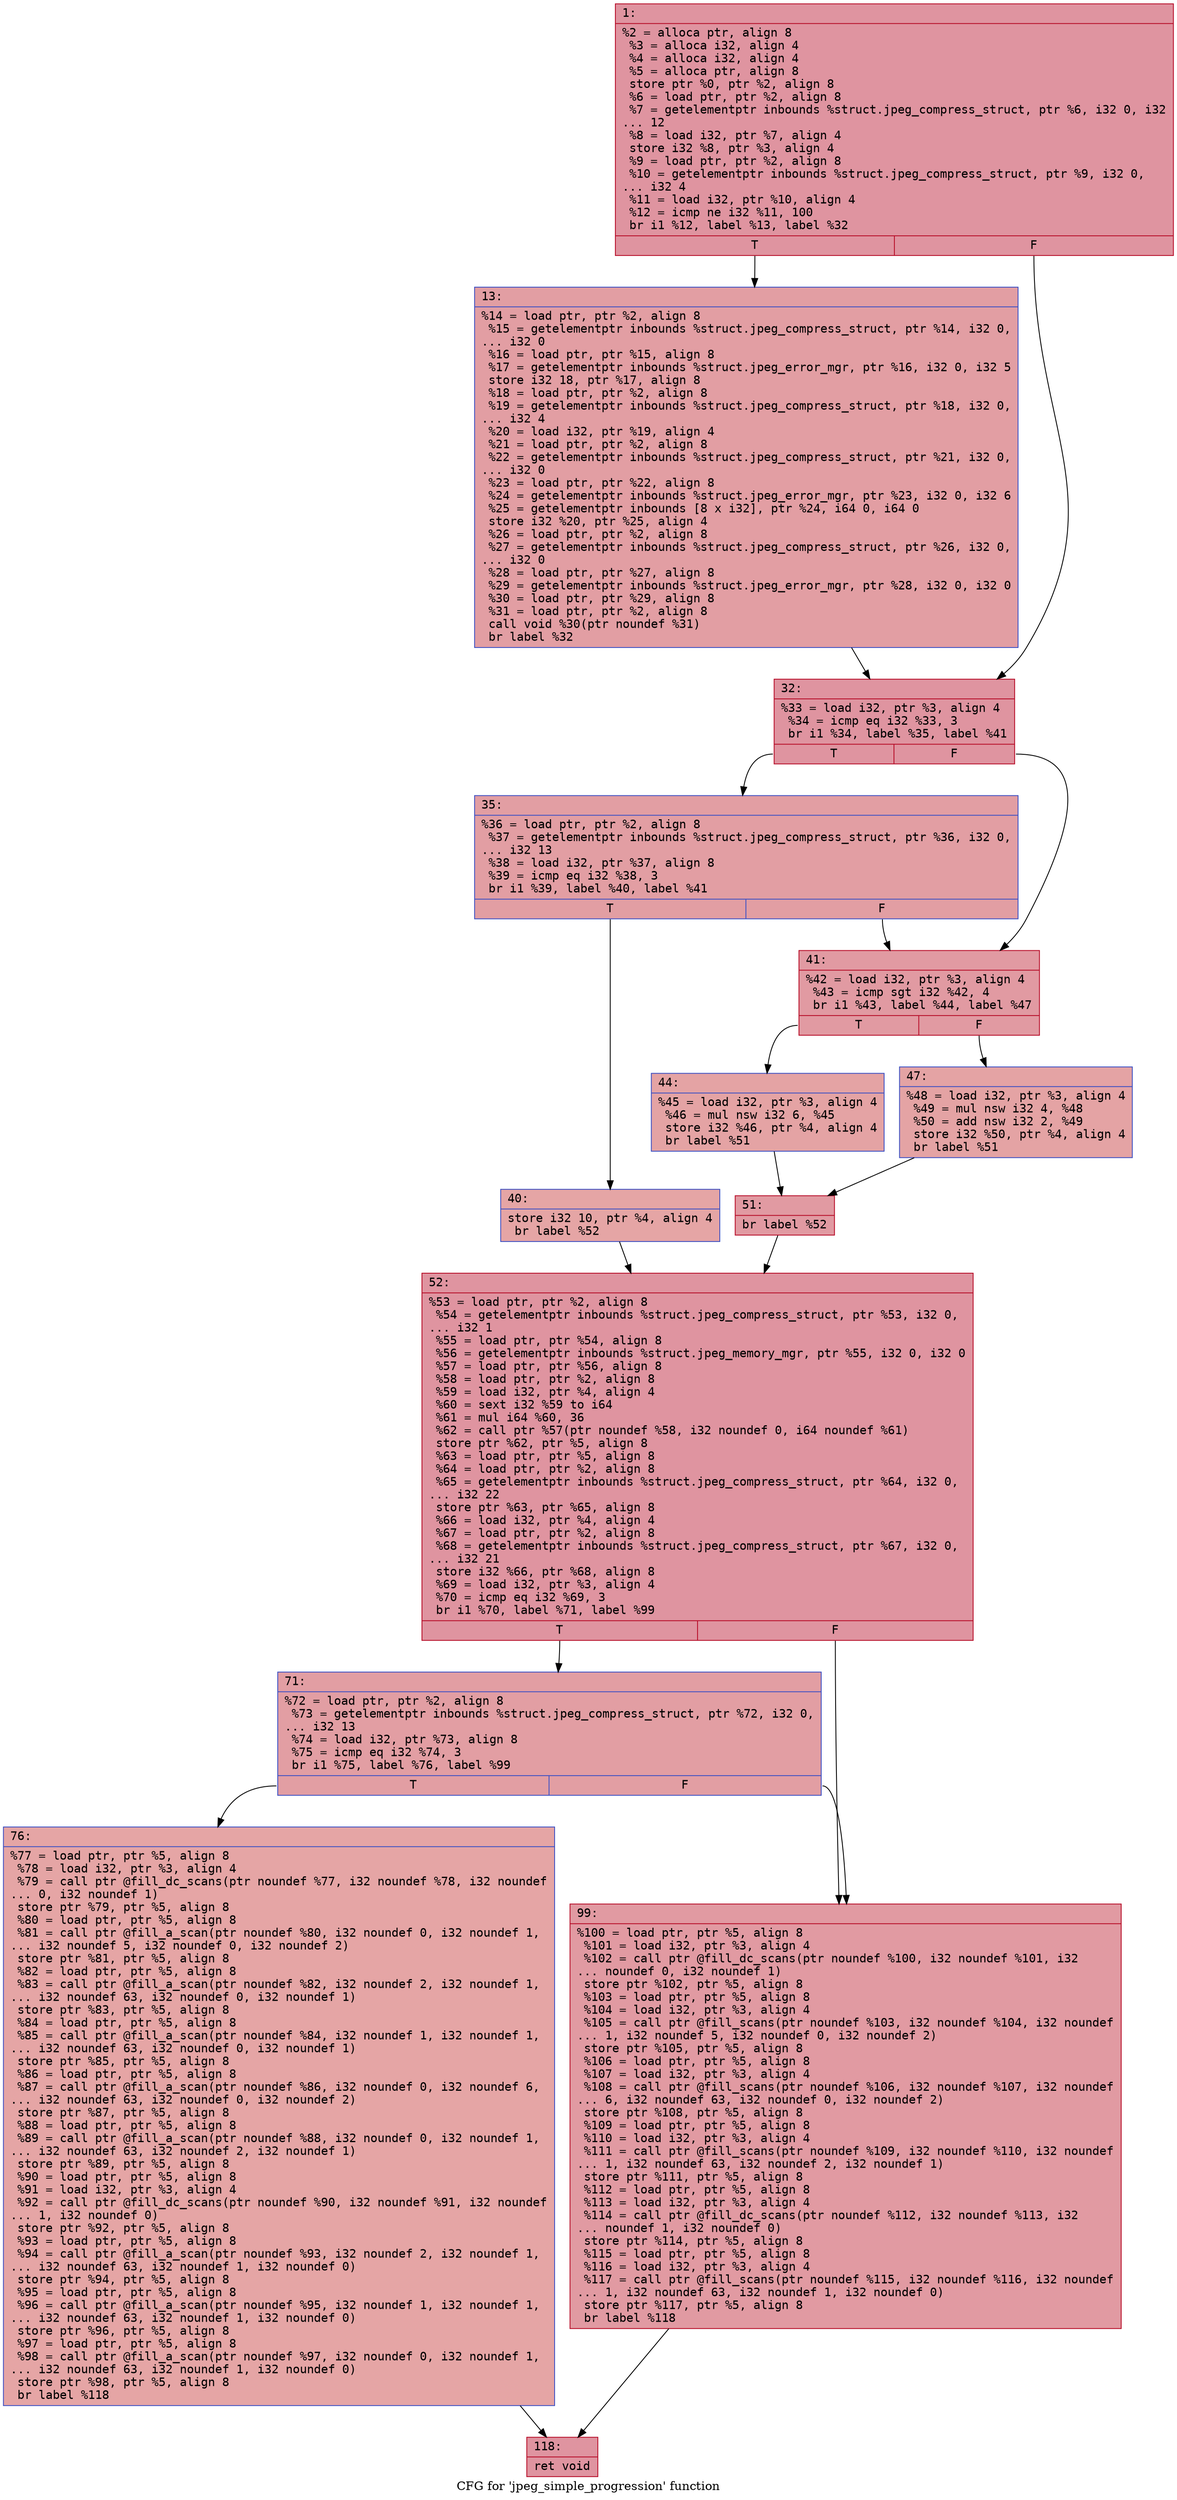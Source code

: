 digraph "CFG for 'jpeg_simple_progression' function" {
	label="CFG for 'jpeg_simple_progression' function";

	Node0x6000025bb520 [shape=record,color="#b70d28ff", style=filled, fillcolor="#b70d2870" fontname="Courier",label="{1:\l|  %2 = alloca ptr, align 8\l  %3 = alloca i32, align 4\l  %4 = alloca i32, align 4\l  %5 = alloca ptr, align 8\l  store ptr %0, ptr %2, align 8\l  %6 = load ptr, ptr %2, align 8\l  %7 = getelementptr inbounds %struct.jpeg_compress_struct, ptr %6, i32 0, i32\l... 12\l  %8 = load i32, ptr %7, align 4\l  store i32 %8, ptr %3, align 4\l  %9 = load ptr, ptr %2, align 8\l  %10 = getelementptr inbounds %struct.jpeg_compress_struct, ptr %9, i32 0,\l... i32 4\l  %11 = load i32, ptr %10, align 4\l  %12 = icmp ne i32 %11, 100\l  br i1 %12, label %13, label %32\l|{<s0>T|<s1>F}}"];
	Node0x6000025bb520:s0 -> Node0x6000025bb570[tooltip="1 -> 13\nProbability 50.00%" ];
	Node0x6000025bb520:s1 -> Node0x6000025bb5c0[tooltip="1 -> 32\nProbability 50.00%" ];
	Node0x6000025bb570 [shape=record,color="#3d50c3ff", style=filled, fillcolor="#be242e70" fontname="Courier",label="{13:\l|  %14 = load ptr, ptr %2, align 8\l  %15 = getelementptr inbounds %struct.jpeg_compress_struct, ptr %14, i32 0,\l... i32 0\l  %16 = load ptr, ptr %15, align 8\l  %17 = getelementptr inbounds %struct.jpeg_error_mgr, ptr %16, i32 0, i32 5\l  store i32 18, ptr %17, align 8\l  %18 = load ptr, ptr %2, align 8\l  %19 = getelementptr inbounds %struct.jpeg_compress_struct, ptr %18, i32 0,\l... i32 4\l  %20 = load i32, ptr %19, align 4\l  %21 = load ptr, ptr %2, align 8\l  %22 = getelementptr inbounds %struct.jpeg_compress_struct, ptr %21, i32 0,\l... i32 0\l  %23 = load ptr, ptr %22, align 8\l  %24 = getelementptr inbounds %struct.jpeg_error_mgr, ptr %23, i32 0, i32 6\l  %25 = getelementptr inbounds [8 x i32], ptr %24, i64 0, i64 0\l  store i32 %20, ptr %25, align 4\l  %26 = load ptr, ptr %2, align 8\l  %27 = getelementptr inbounds %struct.jpeg_compress_struct, ptr %26, i32 0,\l... i32 0\l  %28 = load ptr, ptr %27, align 8\l  %29 = getelementptr inbounds %struct.jpeg_error_mgr, ptr %28, i32 0, i32 0\l  %30 = load ptr, ptr %29, align 8\l  %31 = load ptr, ptr %2, align 8\l  call void %30(ptr noundef %31)\l  br label %32\l}"];
	Node0x6000025bb570 -> Node0x6000025bb5c0[tooltip="13 -> 32\nProbability 100.00%" ];
	Node0x6000025bb5c0 [shape=record,color="#b70d28ff", style=filled, fillcolor="#b70d2870" fontname="Courier",label="{32:\l|  %33 = load i32, ptr %3, align 4\l  %34 = icmp eq i32 %33, 3\l  br i1 %34, label %35, label %41\l|{<s0>T|<s1>F}}"];
	Node0x6000025bb5c0:s0 -> Node0x6000025bb610[tooltip="32 -> 35\nProbability 50.00%" ];
	Node0x6000025bb5c0:s1 -> Node0x6000025bb6b0[tooltip="32 -> 41\nProbability 50.00%" ];
	Node0x6000025bb610 [shape=record,color="#3d50c3ff", style=filled, fillcolor="#be242e70" fontname="Courier",label="{35:\l|  %36 = load ptr, ptr %2, align 8\l  %37 = getelementptr inbounds %struct.jpeg_compress_struct, ptr %36, i32 0,\l... i32 13\l  %38 = load i32, ptr %37, align 8\l  %39 = icmp eq i32 %38, 3\l  br i1 %39, label %40, label %41\l|{<s0>T|<s1>F}}"];
	Node0x6000025bb610:s0 -> Node0x6000025bb660[tooltip="35 -> 40\nProbability 50.00%" ];
	Node0x6000025bb610:s1 -> Node0x6000025bb6b0[tooltip="35 -> 41\nProbability 50.00%" ];
	Node0x6000025bb660 [shape=record,color="#3d50c3ff", style=filled, fillcolor="#c5333470" fontname="Courier",label="{40:\l|  store i32 10, ptr %4, align 4\l  br label %52\l}"];
	Node0x6000025bb660 -> Node0x6000025bb7f0[tooltip="40 -> 52\nProbability 100.00%" ];
	Node0x6000025bb6b0 [shape=record,color="#b70d28ff", style=filled, fillcolor="#bb1b2c70" fontname="Courier",label="{41:\l|  %42 = load i32, ptr %3, align 4\l  %43 = icmp sgt i32 %42, 4\l  br i1 %43, label %44, label %47\l|{<s0>T|<s1>F}}"];
	Node0x6000025bb6b0:s0 -> Node0x6000025bb700[tooltip="41 -> 44\nProbability 50.00%" ];
	Node0x6000025bb6b0:s1 -> Node0x6000025bb750[tooltip="41 -> 47\nProbability 50.00%" ];
	Node0x6000025bb700 [shape=record,color="#3d50c3ff", style=filled, fillcolor="#c32e3170" fontname="Courier",label="{44:\l|  %45 = load i32, ptr %3, align 4\l  %46 = mul nsw i32 6, %45\l  store i32 %46, ptr %4, align 4\l  br label %51\l}"];
	Node0x6000025bb700 -> Node0x6000025bb7a0[tooltip="44 -> 51\nProbability 100.00%" ];
	Node0x6000025bb750 [shape=record,color="#3d50c3ff", style=filled, fillcolor="#c32e3170" fontname="Courier",label="{47:\l|  %48 = load i32, ptr %3, align 4\l  %49 = mul nsw i32 4, %48\l  %50 = add nsw i32 2, %49\l  store i32 %50, ptr %4, align 4\l  br label %51\l}"];
	Node0x6000025bb750 -> Node0x6000025bb7a0[tooltip="47 -> 51\nProbability 100.00%" ];
	Node0x6000025bb7a0 [shape=record,color="#b70d28ff", style=filled, fillcolor="#bb1b2c70" fontname="Courier",label="{51:\l|  br label %52\l}"];
	Node0x6000025bb7a0 -> Node0x6000025bb7f0[tooltip="51 -> 52\nProbability 100.00%" ];
	Node0x6000025bb7f0 [shape=record,color="#b70d28ff", style=filled, fillcolor="#b70d2870" fontname="Courier",label="{52:\l|  %53 = load ptr, ptr %2, align 8\l  %54 = getelementptr inbounds %struct.jpeg_compress_struct, ptr %53, i32 0,\l... i32 1\l  %55 = load ptr, ptr %54, align 8\l  %56 = getelementptr inbounds %struct.jpeg_memory_mgr, ptr %55, i32 0, i32 0\l  %57 = load ptr, ptr %56, align 8\l  %58 = load ptr, ptr %2, align 8\l  %59 = load i32, ptr %4, align 4\l  %60 = sext i32 %59 to i64\l  %61 = mul i64 %60, 36\l  %62 = call ptr %57(ptr noundef %58, i32 noundef 0, i64 noundef %61)\l  store ptr %62, ptr %5, align 8\l  %63 = load ptr, ptr %5, align 8\l  %64 = load ptr, ptr %2, align 8\l  %65 = getelementptr inbounds %struct.jpeg_compress_struct, ptr %64, i32 0,\l... i32 22\l  store ptr %63, ptr %65, align 8\l  %66 = load i32, ptr %4, align 4\l  %67 = load ptr, ptr %2, align 8\l  %68 = getelementptr inbounds %struct.jpeg_compress_struct, ptr %67, i32 0,\l... i32 21\l  store i32 %66, ptr %68, align 8\l  %69 = load i32, ptr %3, align 4\l  %70 = icmp eq i32 %69, 3\l  br i1 %70, label %71, label %99\l|{<s0>T|<s1>F}}"];
	Node0x6000025bb7f0:s0 -> Node0x6000025bb840[tooltip="52 -> 71\nProbability 50.00%" ];
	Node0x6000025bb7f0:s1 -> Node0x6000025bb8e0[tooltip="52 -> 99\nProbability 50.00%" ];
	Node0x6000025bb840 [shape=record,color="#3d50c3ff", style=filled, fillcolor="#be242e70" fontname="Courier",label="{71:\l|  %72 = load ptr, ptr %2, align 8\l  %73 = getelementptr inbounds %struct.jpeg_compress_struct, ptr %72, i32 0,\l... i32 13\l  %74 = load i32, ptr %73, align 8\l  %75 = icmp eq i32 %74, 3\l  br i1 %75, label %76, label %99\l|{<s0>T|<s1>F}}"];
	Node0x6000025bb840:s0 -> Node0x6000025bb890[tooltip="71 -> 76\nProbability 50.00%" ];
	Node0x6000025bb840:s1 -> Node0x6000025bb8e0[tooltip="71 -> 99\nProbability 50.00%" ];
	Node0x6000025bb890 [shape=record,color="#3d50c3ff", style=filled, fillcolor="#c5333470" fontname="Courier",label="{76:\l|  %77 = load ptr, ptr %5, align 8\l  %78 = load i32, ptr %3, align 4\l  %79 = call ptr @fill_dc_scans(ptr noundef %77, i32 noundef %78, i32 noundef\l... 0, i32 noundef 1)\l  store ptr %79, ptr %5, align 8\l  %80 = load ptr, ptr %5, align 8\l  %81 = call ptr @fill_a_scan(ptr noundef %80, i32 noundef 0, i32 noundef 1,\l... i32 noundef 5, i32 noundef 0, i32 noundef 2)\l  store ptr %81, ptr %5, align 8\l  %82 = load ptr, ptr %5, align 8\l  %83 = call ptr @fill_a_scan(ptr noundef %82, i32 noundef 2, i32 noundef 1,\l... i32 noundef 63, i32 noundef 0, i32 noundef 1)\l  store ptr %83, ptr %5, align 8\l  %84 = load ptr, ptr %5, align 8\l  %85 = call ptr @fill_a_scan(ptr noundef %84, i32 noundef 1, i32 noundef 1,\l... i32 noundef 63, i32 noundef 0, i32 noundef 1)\l  store ptr %85, ptr %5, align 8\l  %86 = load ptr, ptr %5, align 8\l  %87 = call ptr @fill_a_scan(ptr noundef %86, i32 noundef 0, i32 noundef 6,\l... i32 noundef 63, i32 noundef 0, i32 noundef 2)\l  store ptr %87, ptr %5, align 8\l  %88 = load ptr, ptr %5, align 8\l  %89 = call ptr @fill_a_scan(ptr noundef %88, i32 noundef 0, i32 noundef 1,\l... i32 noundef 63, i32 noundef 2, i32 noundef 1)\l  store ptr %89, ptr %5, align 8\l  %90 = load ptr, ptr %5, align 8\l  %91 = load i32, ptr %3, align 4\l  %92 = call ptr @fill_dc_scans(ptr noundef %90, i32 noundef %91, i32 noundef\l... 1, i32 noundef 0)\l  store ptr %92, ptr %5, align 8\l  %93 = load ptr, ptr %5, align 8\l  %94 = call ptr @fill_a_scan(ptr noundef %93, i32 noundef 2, i32 noundef 1,\l... i32 noundef 63, i32 noundef 1, i32 noundef 0)\l  store ptr %94, ptr %5, align 8\l  %95 = load ptr, ptr %5, align 8\l  %96 = call ptr @fill_a_scan(ptr noundef %95, i32 noundef 1, i32 noundef 1,\l... i32 noundef 63, i32 noundef 1, i32 noundef 0)\l  store ptr %96, ptr %5, align 8\l  %97 = load ptr, ptr %5, align 8\l  %98 = call ptr @fill_a_scan(ptr noundef %97, i32 noundef 0, i32 noundef 1,\l... i32 noundef 63, i32 noundef 1, i32 noundef 0)\l  store ptr %98, ptr %5, align 8\l  br label %118\l}"];
	Node0x6000025bb890 -> Node0x6000025bb930[tooltip="76 -> 118\nProbability 100.00%" ];
	Node0x6000025bb8e0 [shape=record,color="#b70d28ff", style=filled, fillcolor="#bb1b2c70" fontname="Courier",label="{99:\l|  %100 = load ptr, ptr %5, align 8\l  %101 = load i32, ptr %3, align 4\l  %102 = call ptr @fill_dc_scans(ptr noundef %100, i32 noundef %101, i32\l... noundef 0, i32 noundef 1)\l  store ptr %102, ptr %5, align 8\l  %103 = load ptr, ptr %5, align 8\l  %104 = load i32, ptr %3, align 4\l  %105 = call ptr @fill_scans(ptr noundef %103, i32 noundef %104, i32 noundef\l... 1, i32 noundef 5, i32 noundef 0, i32 noundef 2)\l  store ptr %105, ptr %5, align 8\l  %106 = load ptr, ptr %5, align 8\l  %107 = load i32, ptr %3, align 4\l  %108 = call ptr @fill_scans(ptr noundef %106, i32 noundef %107, i32 noundef\l... 6, i32 noundef 63, i32 noundef 0, i32 noundef 2)\l  store ptr %108, ptr %5, align 8\l  %109 = load ptr, ptr %5, align 8\l  %110 = load i32, ptr %3, align 4\l  %111 = call ptr @fill_scans(ptr noundef %109, i32 noundef %110, i32 noundef\l... 1, i32 noundef 63, i32 noundef 2, i32 noundef 1)\l  store ptr %111, ptr %5, align 8\l  %112 = load ptr, ptr %5, align 8\l  %113 = load i32, ptr %3, align 4\l  %114 = call ptr @fill_dc_scans(ptr noundef %112, i32 noundef %113, i32\l... noundef 1, i32 noundef 0)\l  store ptr %114, ptr %5, align 8\l  %115 = load ptr, ptr %5, align 8\l  %116 = load i32, ptr %3, align 4\l  %117 = call ptr @fill_scans(ptr noundef %115, i32 noundef %116, i32 noundef\l... 1, i32 noundef 63, i32 noundef 1, i32 noundef 0)\l  store ptr %117, ptr %5, align 8\l  br label %118\l}"];
	Node0x6000025bb8e0 -> Node0x6000025bb930[tooltip="99 -> 118\nProbability 100.00%" ];
	Node0x6000025bb930 [shape=record,color="#b70d28ff", style=filled, fillcolor="#b70d2870" fontname="Courier",label="{118:\l|  ret void\l}"];
}
